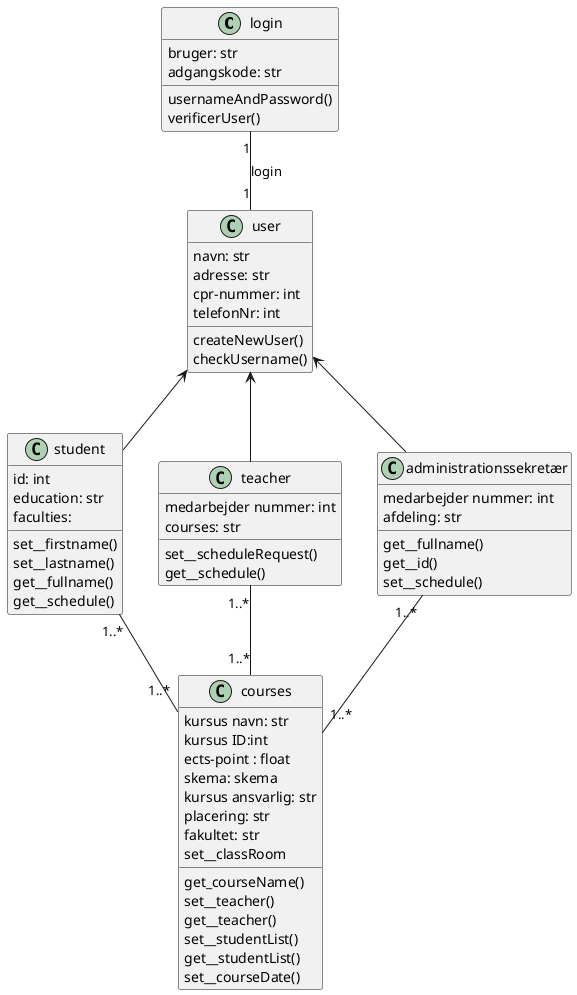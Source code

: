 @startuml
'https://plantuml.com/class-diagram

class login{
bruger: str
adgangskode: str
usernameAndPassword()
verificerUser()

}

class user {
navn: str
adresse: str
cpr-nummer: int
telefonNr: int
createNewUser()
checkUsername()

}

class student {
id: int
education: str
faculties: 
set__firstname()
set__lastname()
get__fullname()
get__schedule()

}



class teacher{
medarbejder nummer: int
courses: str
set__scheduleRequest()
get__schedule()

}

class administrationssekretær {
medarbejder nummer: int
afdeling: str
get__fullname()
get__id()
set__schedule()
}

class courses {
kursus navn: str
kursus ID:int
ects-point : float
skema: skema
kursus ansvarlig: str
placering: str
fakultet: str
get_courseName()
set__teacher()
get__teacher()
set__studentList()
get__studentList()
set__courseDate()
set__classRoom

}



login "1" -- "1" user : login
user <--  teacher
user <-- student
user <-- administrationssekretær


teacher "1..*" -- "1..*" courses
student "1..*" -- "1..*" courses
administrationssekretær "1..*" -- "1..*" courses


@enduml